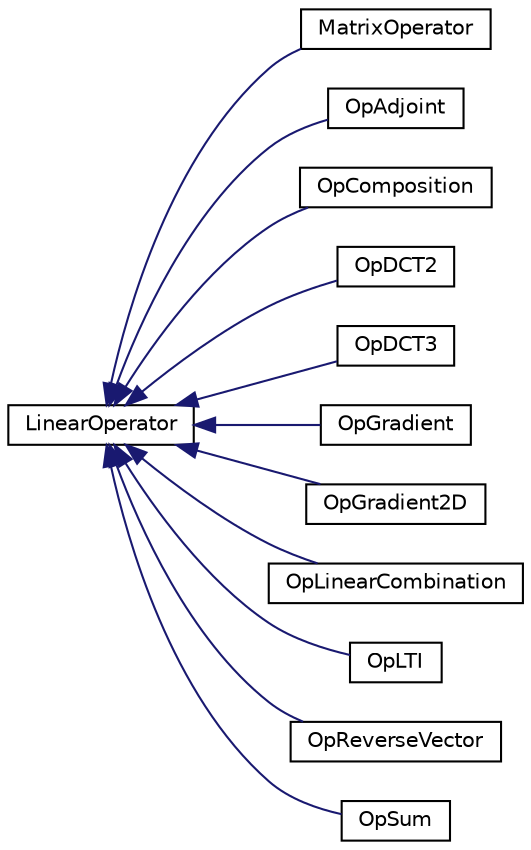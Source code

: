 digraph "Graphical Class Hierarchy"
{
 // INTERACTIVE_SVG=YES
  edge [fontname="Helvetica",fontsize="10",labelfontname="Helvetica",labelfontsize="10"];
  node [fontname="Helvetica",fontsize="10",shape=record];
  rankdir="LR";
  Node1 [label="LinearOperator",height=0.2,width=0.4,color="black", fillcolor="white", style="filled",URL="$class_linear_operator.html",tooltip="A linear operator T(x) "];
  Node1 -> Node2 [dir="back",color="midnightblue",fontsize="10",style="solid",fontname="Helvetica"];
  Node2 [label="MatrixOperator",height=0.2,width=0.4,color="black", fillcolor="white", style="filled",URL="$class_matrix_operator.html",tooltip="A linear operator T(x) = M*x, where M is a Matrix. "];
  Node1 -> Node3 [dir="back",color="midnightblue",fontsize="10",style="solid",fontname="Helvetica"];
  Node3 [label="OpAdjoint",height=0.2,width=0.4,color="black", fillcolor="white", style="filled",URL="$class_op_adjoint.html",tooltip="Adjoint of a given linear operator. "];
  Node1 -> Node4 [dir="back",color="midnightblue",fontsize="10",style="solid",fontname="Helvetica"];
  Node4 [label="OpComposition",height=0.2,width=0.4,color="black", fillcolor="white", style="filled",URL="$class_op_composition.html",tooltip="The composition of two linear operators T(x) = A(B(x)) "];
  Node1 -> Node5 [dir="back",color="midnightblue",fontsize="10",style="solid",fontname="Helvetica"];
  Node5 [label="OpDCT2",height=0.2,width=0.4,color="black", fillcolor="white", style="filled",URL="$class_op_d_c_t2.html",tooltip="The Discrete Cosine Transform Type II (DCT-II) "];
  Node1 -> Node6 [dir="back",color="midnightblue",fontsize="10",style="solid",fontname="Helvetica"];
  Node6 [label="OpDCT3",height=0.2,width=0.4,color="black", fillcolor="white", style="filled",URL="$class_op_d_c_t3.html",tooltip="The Discrete Cosine Transform Type III (DCT-III or IDCT) "];
  Node1 -> Node7 [dir="back",color="midnightblue",fontsize="10",style="solid",fontname="Helvetica"];
  Node7 [label="OpGradient",height=0.2,width=0.4,color="black", fillcolor="white", style="filled",URL="$class_op_gradient.html",tooltip="Discrete gradient transform. "];
  Node1 -> Node8 [dir="back",color="midnightblue",fontsize="10",style="solid",fontname="Helvetica"];
  Node8 [label="OpGradient2D",height=0.2,width=0.4,color="black", fillcolor="white", style="filled",URL="$class_op_gradient2_d.html"];
  Node1 -> Node9 [dir="back",color="midnightblue",fontsize="10",style="solid",fontname="Helvetica"];
  Node9 [label="OpLinearCombination",height=0.2,width=0.4,color="black", fillcolor="white", style="filled",URL="$class_op_linear_combination.html",tooltip="Linear combination of two linear operators T(x) = a*A(x) + b*B(x) "];
  Node1 -> Node10 [dir="back",color="midnightblue",fontsize="10",style="solid",fontname="Helvetica"];
  Node10 [label="OpLTI",height=0.2,width=0.4,color="black", fillcolor="white", style="filled",URL="$class_op_l_t_i.html",tooltip="OpLTI simulates a LTI system with zero initial condition "];
  Node1 -> Node11 [dir="back",color="midnightblue",fontsize="10",style="solid",fontname="Helvetica"];
  Node11 [label="OpReverseVector",height=0.2,width=0.4,color="black", fillcolor="white", style="filled",URL="$class_op_reverse_vector.html",tooltip="A linear operator T(x) which reverses the order of elements in x "];
  Node1 -> Node12 [dir="back",color="midnightblue",fontsize="10",style="solid",fontname="Helvetica"];
  Node12 [label="OpSum",height=0.2,width=0.4,color="black", fillcolor="white", style="filled",URL="$class_op_sum.html",tooltip="The sum of two linear operators T(x) = A(x) + B(x) "];
}
